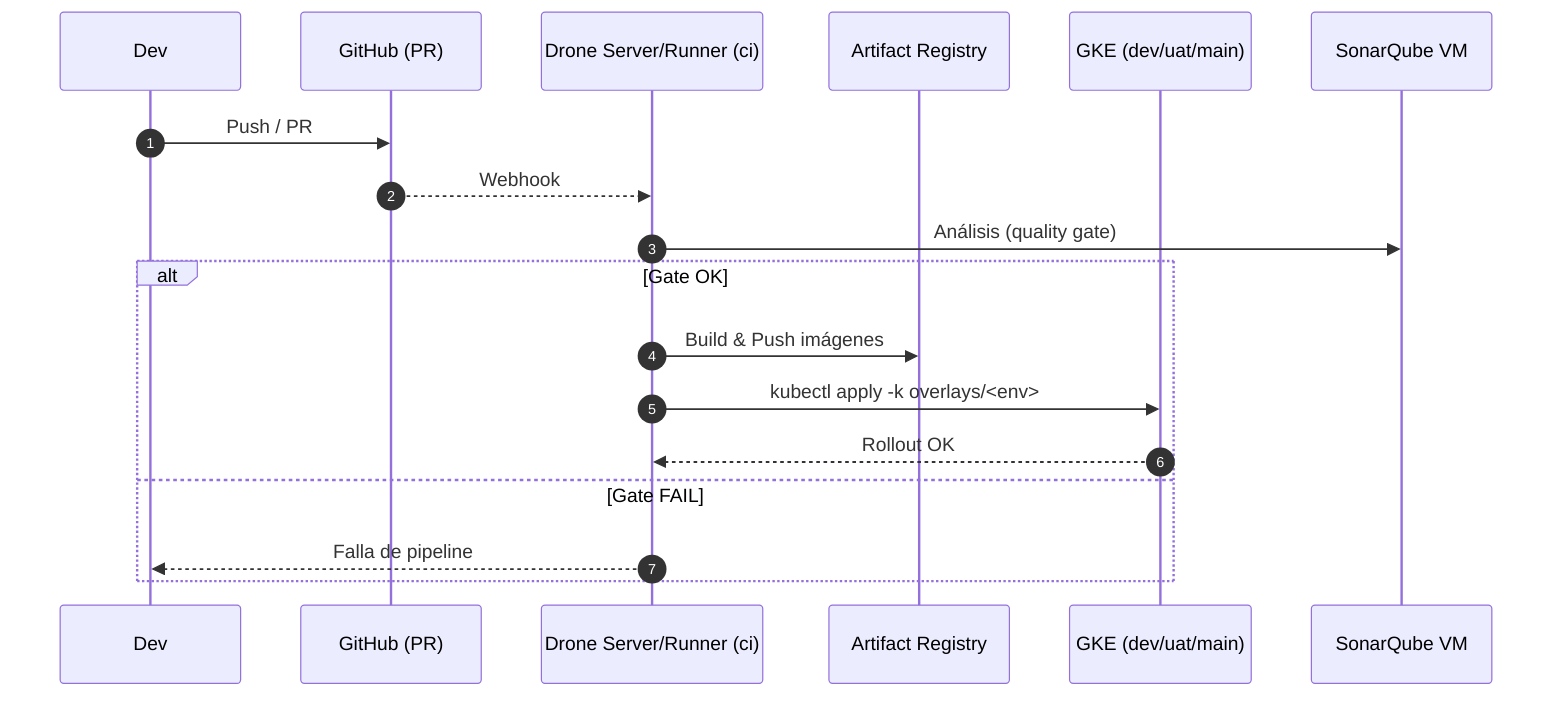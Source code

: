sequenceDiagram
  autonumber
  participant Dev as Dev
  participant GH as GitHub (PR)
  participant D as Drone Server/Runner (ci)
  participant AR as Artifact Registry
  participant K8s as GKE (dev/uat/main)
  participant Sonar as SonarQube VM

  Dev->>GH: Push / PR
  GH-->>D: Webhook
  D->>Sonar: Análisis (quality gate)
  alt Gate OK
    D->>AR: Build & Push imágenes
    D->>K8s: kubectl apply -k overlays/<env>
    K8s-->>D: Rollout OK
  else Gate FAIL
    D-->>Dev: Falla de pipeline
  end
